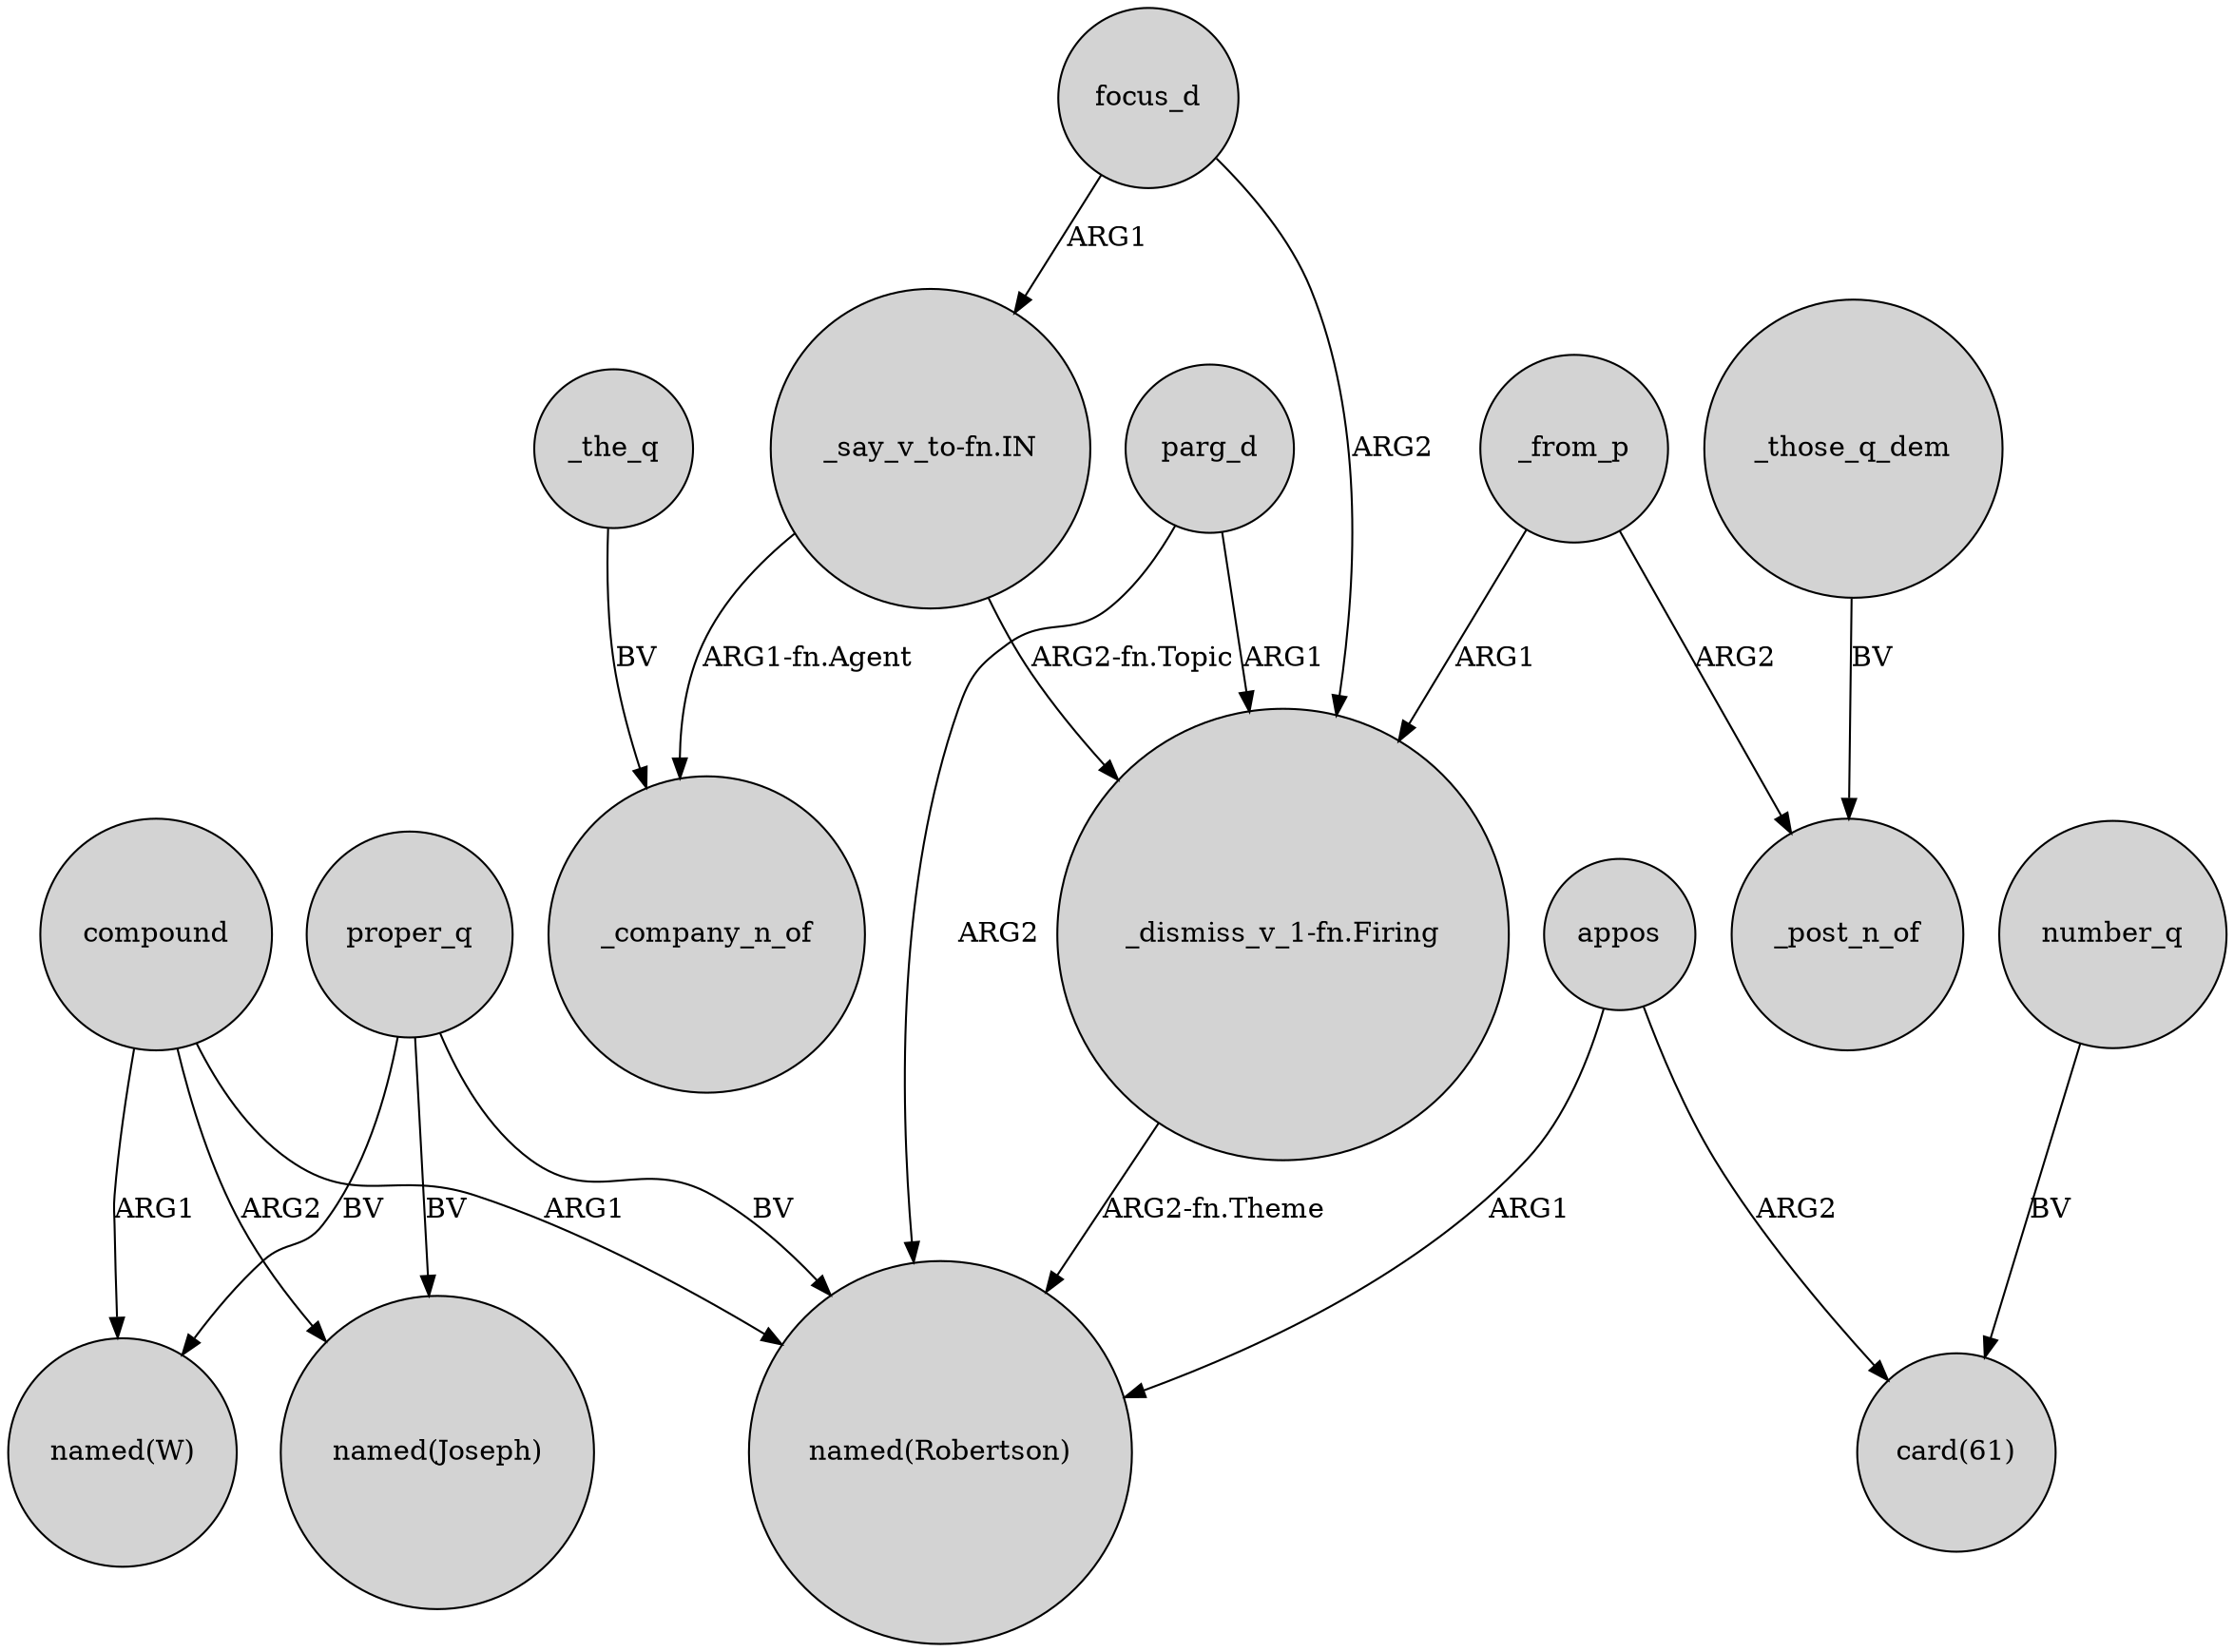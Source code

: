 digraph {
	node [shape=circle style=filled]
	compound -> "named(Robertson)" [label=ARG1]
	"_say_v_to-fn.IN" -> "_dismiss_v_1-fn.Firing" [label="ARG2-fn.Topic"]
	proper_q -> "named(W)" [label=BV]
	parg_d -> "named(Robertson)" [label=ARG2]
	focus_d -> "_dismiss_v_1-fn.Firing" [label=ARG2]
	_those_q_dem -> _post_n_of [label=BV]
	number_q -> "card(61)" [label=BV]
	_from_p -> "_dismiss_v_1-fn.Firing" [label=ARG1]
	_the_q -> _company_n_of [label=BV]
	proper_q -> "named(Joseph)" [label=BV]
	appos -> "named(Robertson)" [label=ARG1]
	compound -> "named(W)" [label=ARG1]
	parg_d -> "_dismiss_v_1-fn.Firing" [label=ARG1]
	compound -> "named(Joseph)" [label=ARG2]
	proper_q -> "named(Robertson)" [label=BV]
	"_dismiss_v_1-fn.Firing" -> "named(Robertson)" [label="ARG2-fn.Theme"]
	"_say_v_to-fn.IN" -> _company_n_of [label="ARG1-fn.Agent"]
	_from_p -> _post_n_of [label=ARG2]
	appos -> "card(61)" [label=ARG2]
	focus_d -> "_say_v_to-fn.IN" [label=ARG1]
}
